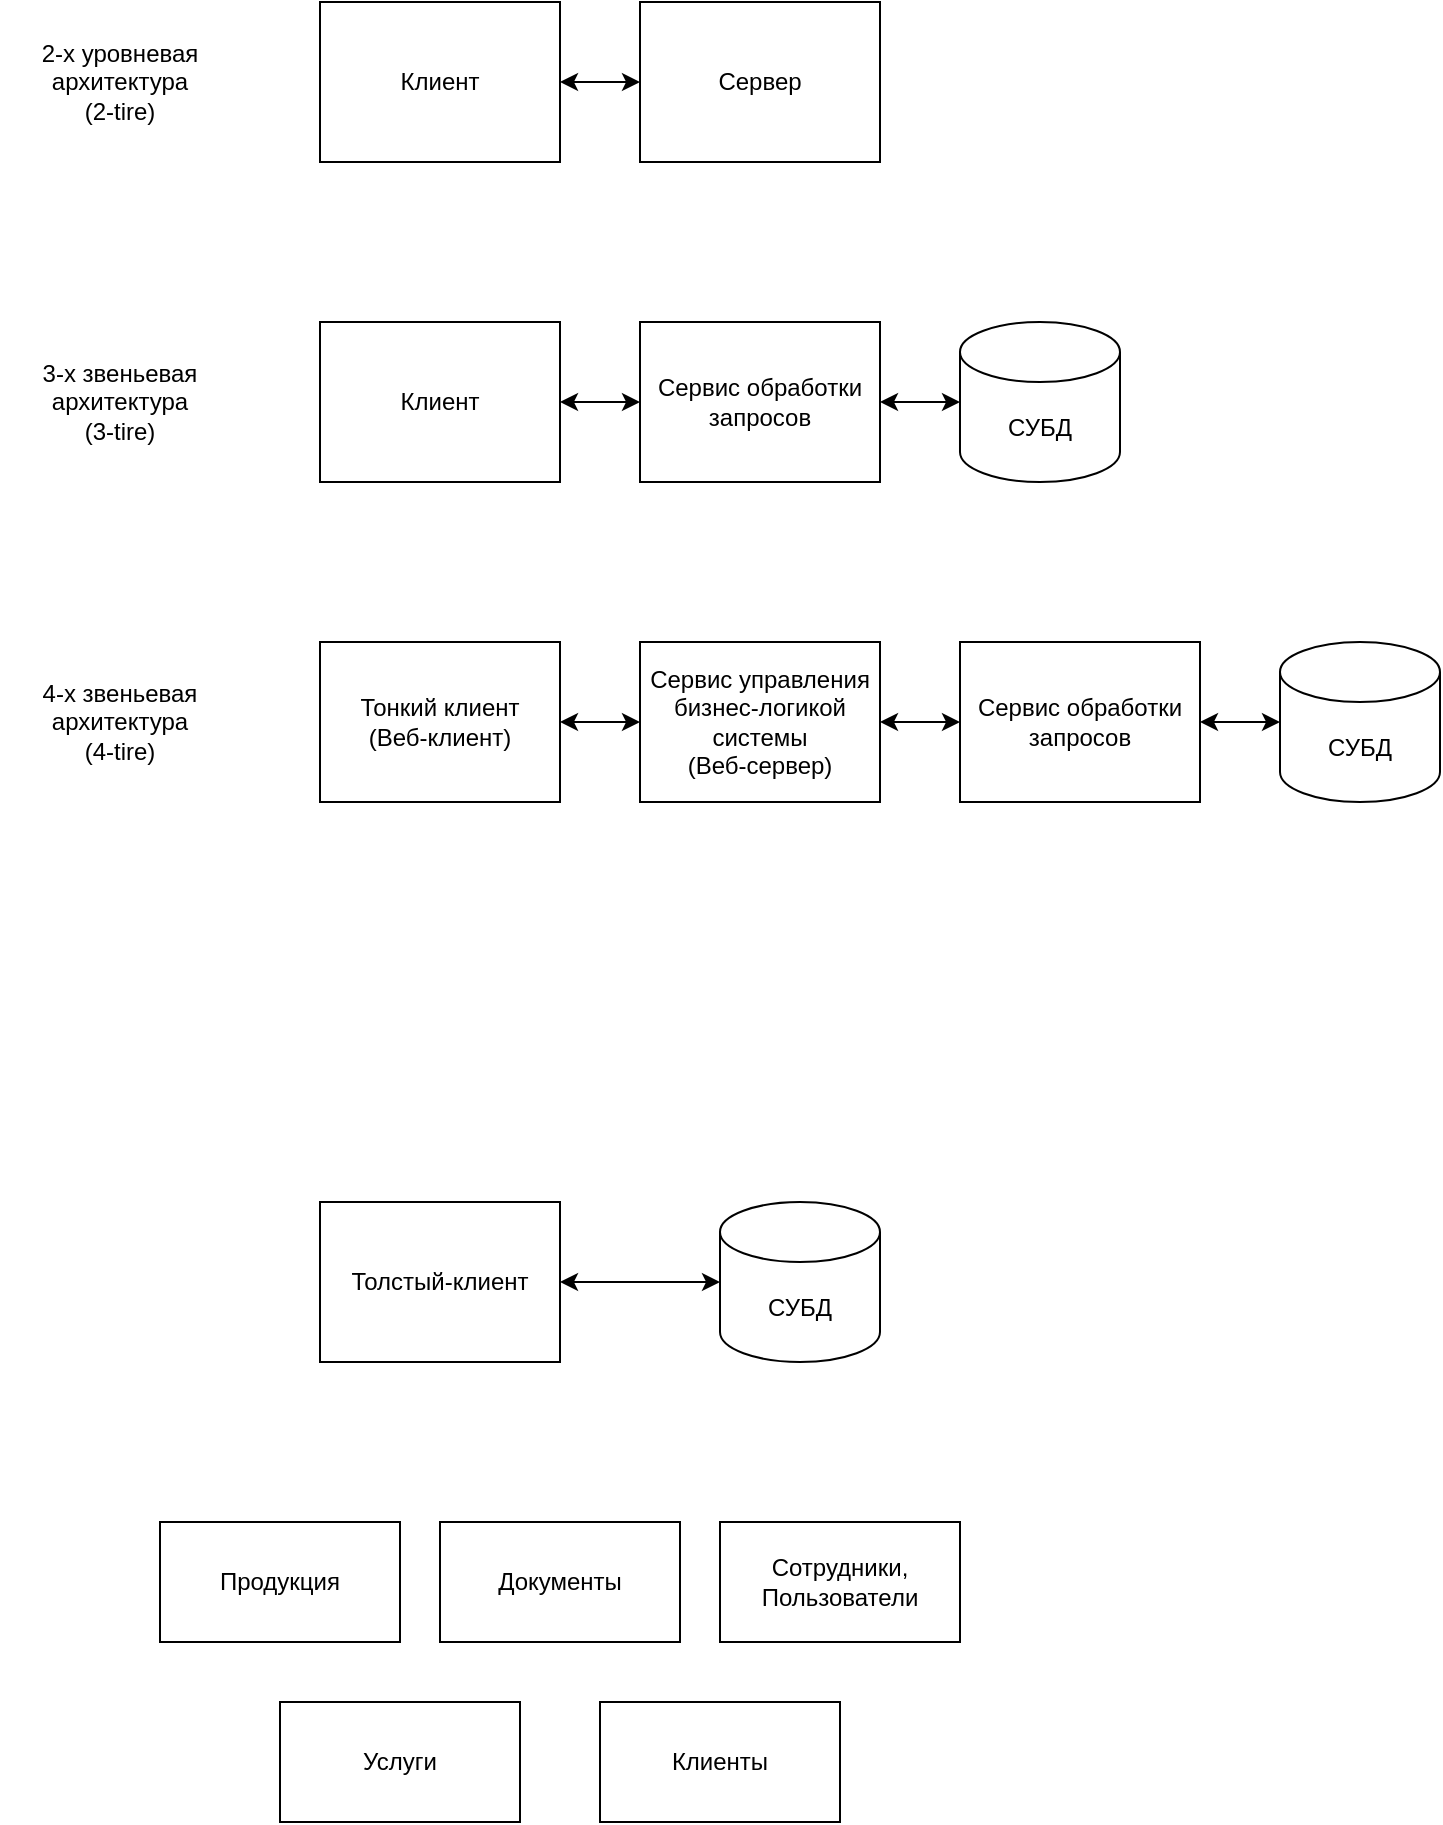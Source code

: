 <mxfile version="20.5.1" type="device"><diagram id="nXkZUwm3imdfIJnW6qPh" name="Страница 1"><mxGraphModel dx="526" dy="482" grid="1" gridSize="10" guides="1" tooltips="1" connect="1" arrows="1" fold="1" page="1" pageScale="1" pageWidth="827" pageHeight="1169" math="0" shadow="0"><root><mxCell id="0"/><mxCell id="1" parent="0"/><mxCell id="JmEMZxlmR2eJirLW7jBi-2" value="Клиент" style="rounded=0;whiteSpace=wrap;html=1;" parent="1" vertex="1"><mxGeometry x="200" y="120" width="120" height="80" as="geometry"/></mxCell><mxCell id="JmEMZxlmR2eJirLW7jBi-3" value="Сервер" style="rounded=0;whiteSpace=wrap;html=1;" parent="1" vertex="1"><mxGeometry x="360" y="120" width="120" height="80" as="geometry"/></mxCell><mxCell id="JmEMZxlmR2eJirLW7jBi-4" value="Клиент" style="rounded=0;whiteSpace=wrap;html=1;" parent="1" vertex="1"><mxGeometry x="200" y="280" width="120" height="80" as="geometry"/></mxCell><mxCell id="JmEMZxlmR2eJirLW7jBi-5" value="Сервис обработки запросов" style="rounded=0;whiteSpace=wrap;html=1;" parent="1" vertex="1"><mxGeometry x="360" y="280" width="120" height="80" as="geometry"/></mxCell><mxCell id="JmEMZxlmR2eJirLW7jBi-6" value="СУБД" style="shape=cylinder3;whiteSpace=wrap;html=1;boundedLbl=1;backgroundOutline=1;size=15;" parent="1" vertex="1"><mxGeometry x="520" y="280" width="80" height="80" as="geometry"/></mxCell><mxCell id="JmEMZxlmR2eJirLW7jBi-7" value="Сервис управления бизнес-логикой системы&lt;br&gt;(Веб-сервер)" style="rounded=0;whiteSpace=wrap;html=1;" parent="1" vertex="1"><mxGeometry x="360" y="440" width="120" height="80" as="geometry"/></mxCell><mxCell id="JmEMZxlmR2eJirLW7jBi-8" value="Сервис обработки запросов" style="rounded=0;whiteSpace=wrap;html=1;" parent="1" vertex="1"><mxGeometry x="520" y="440" width="120" height="80" as="geometry"/></mxCell><mxCell id="JmEMZxlmR2eJirLW7jBi-9" value="СУБД" style="shape=cylinder3;whiteSpace=wrap;html=1;boundedLbl=1;backgroundOutline=1;size=15;" parent="1" vertex="1"><mxGeometry x="680" y="440" width="80" height="80" as="geometry"/></mxCell><mxCell id="JmEMZxlmR2eJirLW7jBi-10" value="Тонкий клиент&lt;br&gt;&lt;div&gt;(Веб-клиент)&lt;/div&gt;" style="rounded=0;whiteSpace=wrap;html=1;" parent="1" vertex="1"><mxGeometry x="200" y="440" width="120" height="80" as="geometry"/></mxCell><mxCell id="JmEMZxlmR2eJirLW7jBi-11" value="2-х уровневая архитектура&lt;br&gt;&lt;div&gt;(2-tire)&lt;/div&gt;" style="text;html=1;strokeColor=none;fillColor=none;align=center;verticalAlign=middle;whiteSpace=wrap;rounded=0;" parent="1" vertex="1"><mxGeometry x="40" y="120" width="120" height="80" as="geometry"/></mxCell><mxCell id="JmEMZxlmR2eJirLW7jBi-12" value="3-х звеньевая архитектура&lt;br&gt;&lt;div&gt;(3-tire)&lt;/div&gt;" style="text;html=1;strokeColor=none;fillColor=none;align=center;verticalAlign=middle;whiteSpace=wrap;rounded=0;" parent="1" vertex="1"><mxGeometry x="40" y="280" width="120" height="80" as="geometry"/></mxCell><mxCell id="JmEMZxlmR2eJirLW7jBi-13" value="4-х звеньевая архитектура&lt;br&gt;&lt;div&gt;(4-tire)&lt;/div&gt;" style="text;html=1;strokeColor=none;fillColor=none;align=center;verticalAlign=middle;whiteSpace=wrap;rounded=0;" parent="1" vertex="1"><mxGeometry x="40" y="440" width="120" height="80" as="geometry"/></mxCell><mxCell id="JmEMZxlmR2eJirLW7jBi-14" value="" style="endArrow=classic;startArrow=classic;html=1;rounded=0;entryX=1;entryY=0.5;entryDx=0;entryDy=0;exitX=0;exitY=0.5;exitDx=0;exitDy=0;" parent="1" source="JmEMZxlmR2eJirLW7jBi-3" target="JmEMZxlmR2eJirLW7jBi-2" edge="1"><mxGeometry width="50" height="50" relative="1" as="geometry"><mxPoint x="140" y="330" as="sourcePoint"/><mxPoint x="190" y="280" as="targetPoint"/></mxGeometry></mxCell><mxCell id="JmEMZxlmR2eJirLW7jBi-15" value="" style="endArrow=classic;startArrow=classic;html=1;rounded=0;entryX=1;entryY=0.5;entryDx=0;entryDy=0;exitX=0;exitY=0.5;exitDx=0;exitDy=0;" parent="1" source="JmEMZxlmR2eJirLW7jBi-5" target="JmEMZxlmR2eJirLW7jBi-4" edge="1"><mxGeometry width="50" height="50" relative="1" as="geometry"><mxPoint x="370" y="170" as="sourcePoint"/><mxPoint x="330" y="170" as="targetPoint"/></mxGeometry></mxCell><mxCell id="JmEMZxlmR2eJirLW7jBi-16" value="" style="endArrow=classic;startArrow=classic;html=1;rounded=0;entryX=1;entryY=0.5;entryDx=0;entryDy=0;exitX=0;exitY=0.5;exitDx=0;exitDy=0;exitPerimeter=0;" parent="1" source="JmEMZxlmR2eJirLW7jBi-6" target="JmEMZxlmR2eJirLW7jBi-5" edge="1"><mxGeometry width="50" height="50" relative="1" as="geometry"><mxPoint x="370" y="330" as="sourcePoint"/><mxPoint x="330" y="330" as="targetPoint"/></mxGeometry></mxCell><mxCell id="JmEMZxlmR2eJirLW7jBi-17" value="" style="endArrow=classic;startArrow=classic;html=1;rounded=0;entryX=1;entryY=0.5;entryDx=0;entryDy=0;exitX=0;exitY=0.5;exitDx=0;exitDy=0;" parent="1" source="JmEMZxlmR2eJirLW7jBi-8" target="JmEMZxlmR2eJirLW7jBi-7" edge="1"><mxGeometry width="50" height="50" relative="1" as="geometry"><mxPoint x="530" y="330" as="sourcePoint"/><mxPoint x="490" y="330" as="targetPoint"/></mxGeometry></mxCell><mxCell id="JmEMZxlmR2eJirLW7jBi-18" value="" style="endArrow=classic;startArrow=classic;html=1;rounded=0;entryX=1;entryY=0.5;entryDx=0;entryDy=0;" parent="1" source="JmEMZxlmR2eJirLW7jBi-9" target="JmEMZxlmR2eJirLW7jBi-8" edge="1"><mxGeometry width="50" height="50" relative="1" as="geometry"><mxPoint x="530" y="490" as="sourcePoint"/><mxPoint x="490" y="490" as="targetPoint"/></mxGeometry></mxCell><mxCell id="JmEMZxlmR2eJirLW7jBi-20" value="" style="endArrow=classic;startArrow=classic;html=1;rounded=0;entryX=0;entryY=0.5;entryDx=0;entryDy=0;exitX=1;exitY=0.5;exitDx=0;exitDy=0;" parent="1" source="JmEMZxlmR2eJirLW7jBi-10" target="JmEMZxlmR2eJirLW7jBi-7" edge="1"><mxGeometry width="50" height="50" relative="1" as="geometry"><mxPoint x="530" y="490" as="sourcePoint"/><mxPoint x="490" y="490" as="targetPoint"/></mxGeometry></mxCell><mxCell id="JmEMZxlmR2eJirLW7jBi-21" value="Толстый-клиент" style="rounded=0;whiteSpace=wrap;html=1;" parent="1" vertex="1"><mxGeometry x="200" y="720" width="120" height="80" as="geometry"/></mxCell><mxCell id="JmEMZxlmR2eJirLW7jBi-22" value="СУБД" style="shape=cylinder3;whiteSpace=wrap;html=1;boundedLbl=1;backgroundOutline=1;size=15;" parent="1" vertex="1"><mxGeometry x="400" y="720" width="80" height="80" as="geometry"/></mxCell><mxCell id="JmEMZxlmR2eJirLW7jBi-23" value="" style="endArrow=classic;startArrow=classic;html=1;rounded=0;entryX=1;entryY=0.5;entryDx=0;entryDy=0;exitX=0;exitY=0.5;exitDx=0;exitDy=0;exitPerimeter=0;" parent="1" source="JmEMZxlmR2eJirLW7jBi-22" target="JmEMZxlmR2eJirLW7jBi-21" edge="1"><mxGeometry width="50" height="50" relative="1" as="geometry"><mxPoint x="530.0" y="330" as="sourcePoint"/><mxPoint x="490.0" y="330" as="targetPoint"/></mxGeometry></mxCell><mxCell id="JmEMZxlmR2eJirLW7jBi-25" value="Сотрудники, Пользователи" style="rounded=0;whiteSpace=wrap;html=1;" parent="1" vertex="1"><mxGeometry x="400" y="880" width="120" height="60" as="geometry"/></mxCell><mxCell id="JmEMZxlmR2eJirLW7jBi-26" value="Клиенты" style="rounded=0;whiteSpace=wrap;html=1;" parent="1" vertex="1"><mxGeometry x="340" y="970" width="120" height="60" as="geometry"/></mxCell><mxCell id="JmEMZxlmR2eJirLW7jBi-28" value="Документы" style="rounded=0;whiteSpace=wrap;html=1;" parent="1" vertex="1"><mxGeometry x="260" y="880" width="120" height="60" as="geometry"/></mxCell><mxCell id="JmEMZxlmR2eJirLW7jBi-30" value="Услуги" style="rounded=0;whiteSpace=wrap;html=1;" parent="1" vertex="1"><mxGeometry x="180" y="970" width="120" height="60" as="geometry"/></mxCell><mxCell id="JmEMZxlmR2eJirLW7jBi-31" value="Продукция" style="rounded=0;whiteSpace=wrap;html=1;" parent="1" vertex="1"><mxGeometry x="120" y="880" width="120" height="60" as="geometry"/></mxCell></root></mxGraphModel></diagram></mxfile>